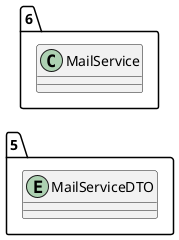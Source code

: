 @startuml 
allow_mixing
left to right direction
package "5"{
entity MailServiceDTO

}
package "6"{
class MailService
}
@enduml